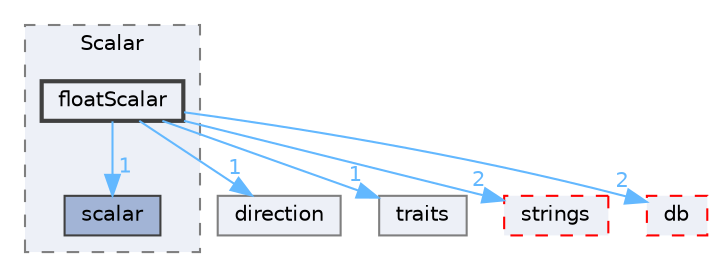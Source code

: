 digraph "src/OpenFOAM/primitives/Scalar/floatScalar"
{
 // LATEX_PDF_SIZE
  bgcolor="transparent";
  edge [fontname=Helvetica,fontsize=10,labelfontname=Helvetica,labelfontsize=10];
  node [fontname=Helvetica,fontsize=10,shape=box,height=0.2,width=0.4];
  compound=true
  subgraph clusterdir_b4f4914e791ff496381862f16be45bae {
    graph [ bgcolor="#edf0f7", pencolor="grey50", label="Scalar", fontname=Helvetica,fontsize=10 style="filled,dashed", URL="dir_b4f4914e791ff496381862f16be45bae.html",tooltip=""]
  dir_e67694ff55b44d11ba71a37378a61ef5 [label="scalar", fillcolor="#a2b4d6", color="grey25", style="filled", URL="dir_e67694ff55b44d11ba71a37378a61ef5.html",tooltip=""];
  dir_388ebc957afd3195739a0ce6ea56f687 [label="floatScalar", fillcolor="#edf0f7", color="grey25", style="filled,bold", URL="dir_388ebc957afd3195739a0ce6ea56f687.html",tooltip=""];
  }
  dir_19dbf0591cffda9f7a5a990739e1850d [label="direction", fillcolor="#edf0f7", color="grey50", style="filled", URL="dir_19dbf0591cffda9f7a5a990739e1850d.html",tooltip=""];
  dir_e46438c88d14724c9114690b543855a0 [label="traits", fillcolor="#edf0f7", color="grey50", style="filled", URL="dir_e46438c88d14724c9114690b543855a0.html",tooltip=""];
  dir_ce1ee507886310df0e74ee2e624fbc88 [label="strings", fillcolor="#edf0f7", color="red", style="filled,dashed", URL="dir_ce1ee507886310df0e74ee2e624fbc88.html",tooltip=""];
  dir_63c634f7a7cfd679ac26c67fb30fc32f [label="db", fillcolor="#edf0f7", color="red", style="filled,dashed", URL="dir_63c634f7a7cfd679ac26c67fb30fc32f.html",tooltip=""];
  dir_388ebc957afd3195739a0ce6ea56f687->dir_19dbf0591cffda9f7a5a990739e1850d [headlabel="1", labeldistance=1.5 headhref="dir_001435_000953.html" href="dir_001435_000953.html" color="steelblue1" fontcolor="steelblue1"];
  dir_388ebc957afd3195739a0ce6ea56f687->dir_63c634f7a7cfd679ac26c67fb30fc32f [headlabel="2", labeldistance=1.5 headhref="dir_001435_000817.html" href="dir_001435_000817.html" color="steelblue1" fontcolor="steelblue1"];
  dir_388ebc957afd3195739a0ce6ea56f687->dir_ce1ee507886310df0e74ee2e624fbc88 [headlabel="2", labeldistance=1.5 headhref="dir_001435_003792.html" href="dir_001435_003792.html" color="steelblue1" fontcolor="steelblue1"];
  dir_388ebc957afd3195739a0ce6ea56f687->dir_e46438c88d14724c9114690b543855a0 [headlabel="1", labeldistance=1.5 headhref="dir_001435_004092.html" href="dir_001435_004092.html" color="steelblue1" fontcolor="steelblue1"];
  dir_388ebc957afd3195739a0ce6ea56f687->dir_e67694ff55b44d11ba71a37378a61ef5 [headlabel="1", labeldistance=1.5 headhref="dir_001435_003416.html" href="dir_001435_003416.html" color="steelblue1" fontcolor="steelblue1"];
}
